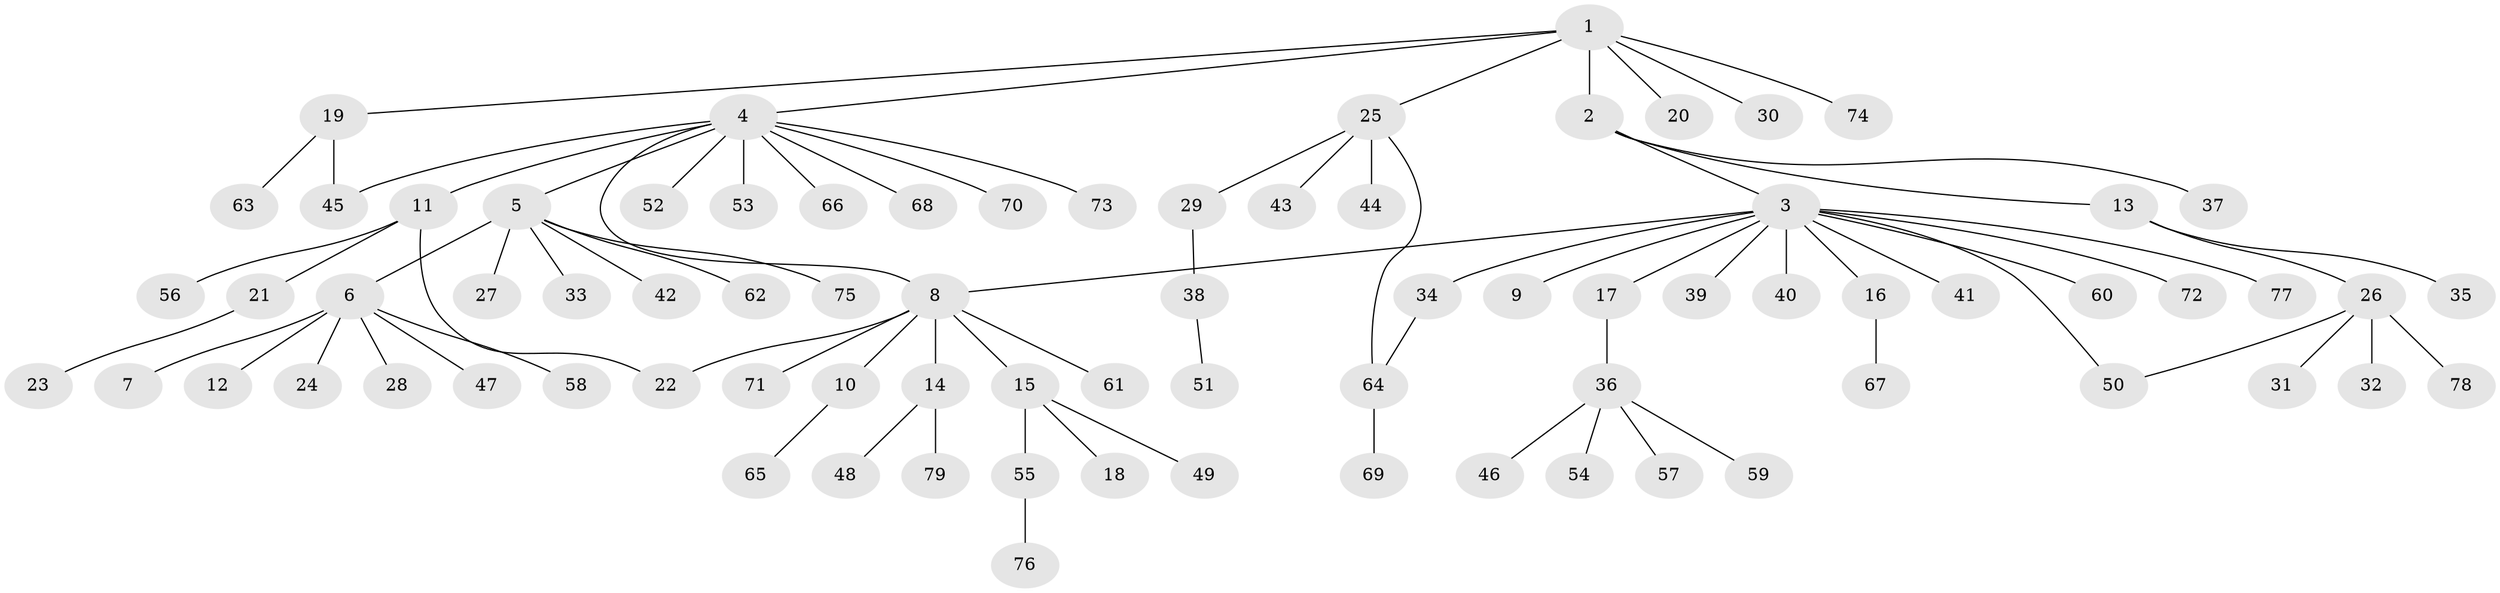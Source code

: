// Generated by graph-tools (version 1.1) at 2025/48/03/09/25 04:48:26]
// undirected, 79 vertices, 83 edges
graph export_dot {
graph [start="1"]
  node [color=gray90,style=filled];
  1;
  2;
  3;
  4;
  5;
  6;
  7;
  8;
  9;
  10;
  11;
  12;
  13;
  14;
  15;
  16;
  17;
  18;
  19;
  20;
  21;
  22;
  23;
  24;
  25;
  26;
  27;
  28;
  29;
  30;
  31;
  32;
  33;
  34;
  35;
  36;
  37;
  38;
  39;
  40;
  41;
  42;
  43;
  44;
  45;
  46;
  47;
  48;
  49;
  50;
  51;
  52;
  53;
  54;
  55;
  56;
  57;
  58;
  59;
  60;
  61;
  62;
  63;
  64;
  65;
  66;
  67;
  68;
  69;
  70;
  71;
  72;
  73;
  74;
  75;
  76;
  77;
  78;
  79;
  1 -- 2;
  1 -- 4;
  1 -- 19;
  1 -- 20;
  1 -- 25;
  1 -- 30;
  1 -- 74;
  2 -- 3;
  2 -- 13;
  2 -- 37;
  3 -- 8;
  3 -- 9;
  3 -- 16;
  3 -- 17;
  3 -- 34;
  3 -- 39;
  3 -- 40;
  3 -- 41;
  3 -- 50;
  3 -- 60;
  3 -- 72;
  3 -- 77;
  4 -- 5;
  4 -- 8;
  4 -- 11;
  4 -- 45;
  4 -- 52;
  4 -- 53;
  4 -- 66;
  4 -- 68;
  4 -- 70;
  4 -- 73;
  5 -- 6;
  5 -- 27;
  5 -- 33;
  5 -- 42;
  5 -- 62;
  5 -- 75;
  6 -- 7;
  6 -- 12;
  6 -- 24;
  6 -- 28;
  6 -- 47;
  6 -- 58;
  8 -- 10;
  8 -- 14;
  8 -- 15;
  8 -- 22;
  8 -- 61;
  8 -- 71;
  10 -- 65;
  11 -- 21;
  11 -- 22;
  11 -- 56;
  13 -- 26;
  13 -- 35;
  14 -- 48;
  14 -- 79;
  15 -- 18;
  15 -- 49;
  15 -- 55;
  16 -- 67;
  17 -- 36;
  19 -- 45;
  19 -- 63;
  21 -- 23;
  25 -- 29;
  25 -- 43;
  25 -- 44;
  25 -- 64;
  26 -- 31;
  26 -- 32;
  26 -- 50;
  26 -- 78;
  29 -- 38;
  34 -- 64;
  36 -- 46;
  36 -- 54;
  36 -- 57;
  36 -- 59;
  38 -- 51;
  55 -- 76;
  64 -- 69;
}
